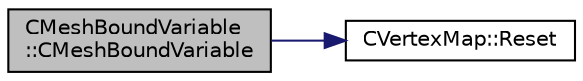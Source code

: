 digraph "CMeshBoundVariable::CMeshBoundVariable"
{
 // LATEX_PDF_SIZE
  edge [fontname="Helvetica",fontsize="10",labelfontname="Helvetica",labelfontsize="10"];
  node [fontname="Helvetica",fontsize="10",shape=record];
  rankdir="LR";
  Node1 [label="CMeshBoundVariable\l::CMeshBoundVariable",height=0.2,width=0.4,color="black", fillcolor="grey75", style="filled", fontcolor="black",tooltip="Constructor of the class."];
  Node1 -> Node2 [color="midnightblue",fontsize="10",style="solid",fontname="Helvetica"];
  Node2 [label="CVertexMap::Reset",height=0.2,width=0.4,color="black", fillcolor="white", style="filled",URL="$classCVertexMap.html#a225153b6c3dcdbccdd3ed6f1a46e446f",tooltip="Reset the map for size nPoint, marks every point as not-a-vertex."];
}
